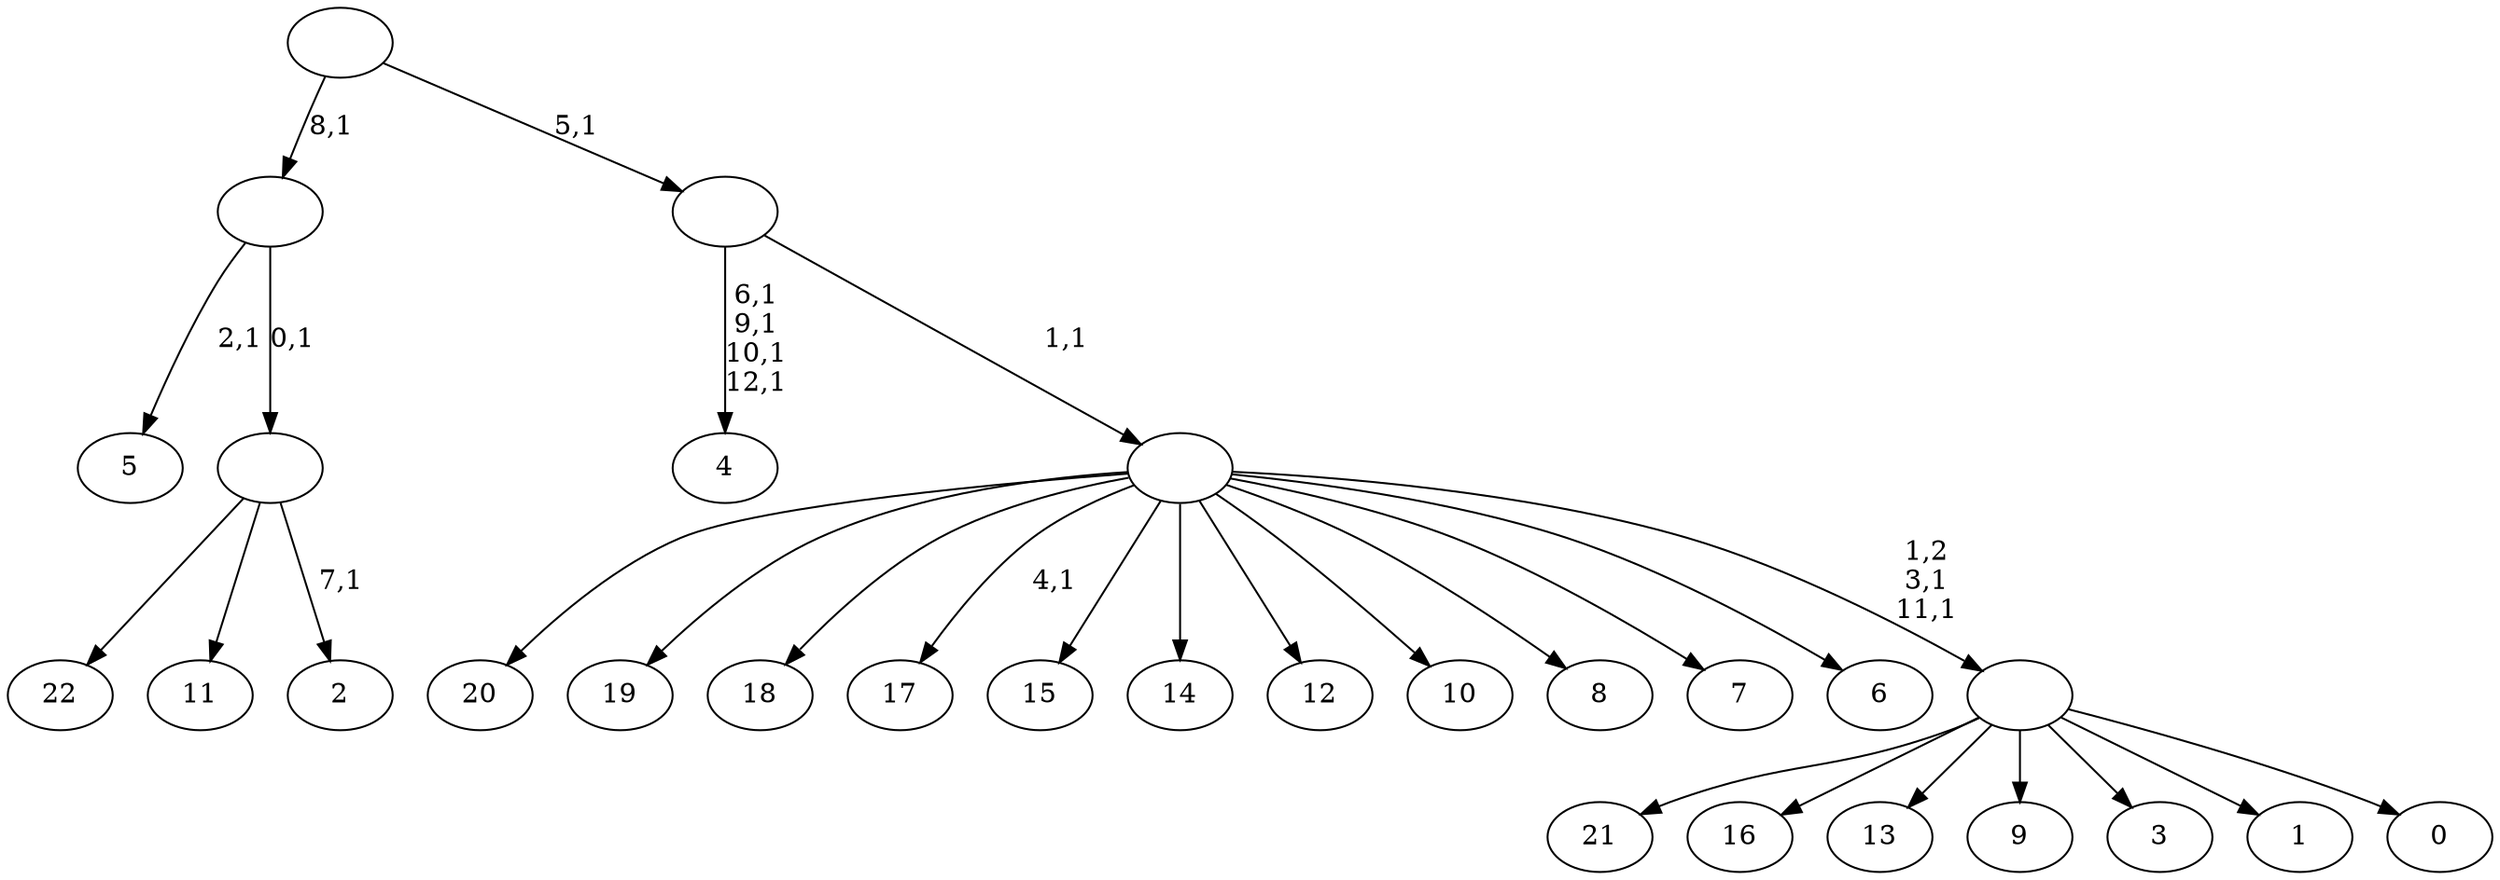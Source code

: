 digraph T {
	36 [label="22"]
	35 [label="21"]
	34 [label="20"]
	33 [label="19"]
	32 [label="18"]
	31 [label="17"]
	29 [label="16"]
	28 [label="15"]
	27 [label="14"]
	26 [label="13"]
	25 [label="12"]
	24 [label="11"]
	23 [label="10"]
	22 [label="9"]
	21 [label="8"]
	20 [label="7"]
	19 [label="6"]
	18 [label="5"]
	16 [label="4"]
	11 [label="3"]
	10 [label="2"]
	8 [label=""]
	7 [label=""]
	6 [label="1"]
	5 [label="0"]
	4 [label=""]
	2 [label=""]
	1 [label=""]
	0 [label=""]
	8 -> 10 [label="7,1"]
	8 -> 36 [label=""]
	8 -> 24 [label=""]
	7 -> 18 [label="2,1"]
	7 -> 8 [label="0,1"]
	4 -> 35 [label=""]
	4 -> 29 [label=""]
	4 -> 26 [label=""]
	4 -> 22 [label=""]
	4 -> 11 [label=""]
	4 -> 6 [label=""]
	4 -> 5 [label=""]
	2 -> 4 [label="1,2\n3,1\n11,1"]
	2 -> 31 [label="4,1"]
	2 -> 34 [label=""]
	2 -> 33 [label=""]
	2 -> 32 [label=""]
	2 -> 28 [label=""]
	2 -> 27 [label=""]
	2 -> 25 [label=""]
	2 -> 23 [label=""]
	2 -> 21 [label=""]
	2 -> 20 [label=""]
	2 -> 19 [label=""]
	1 -> 16 [label="6,1\n9,1\n10,1\n12,1"]
	1 -> 2 [label="1,1"]
	0 -> 7 [label="8,1"]
	0 -> 1 [label="5,1"]
}
